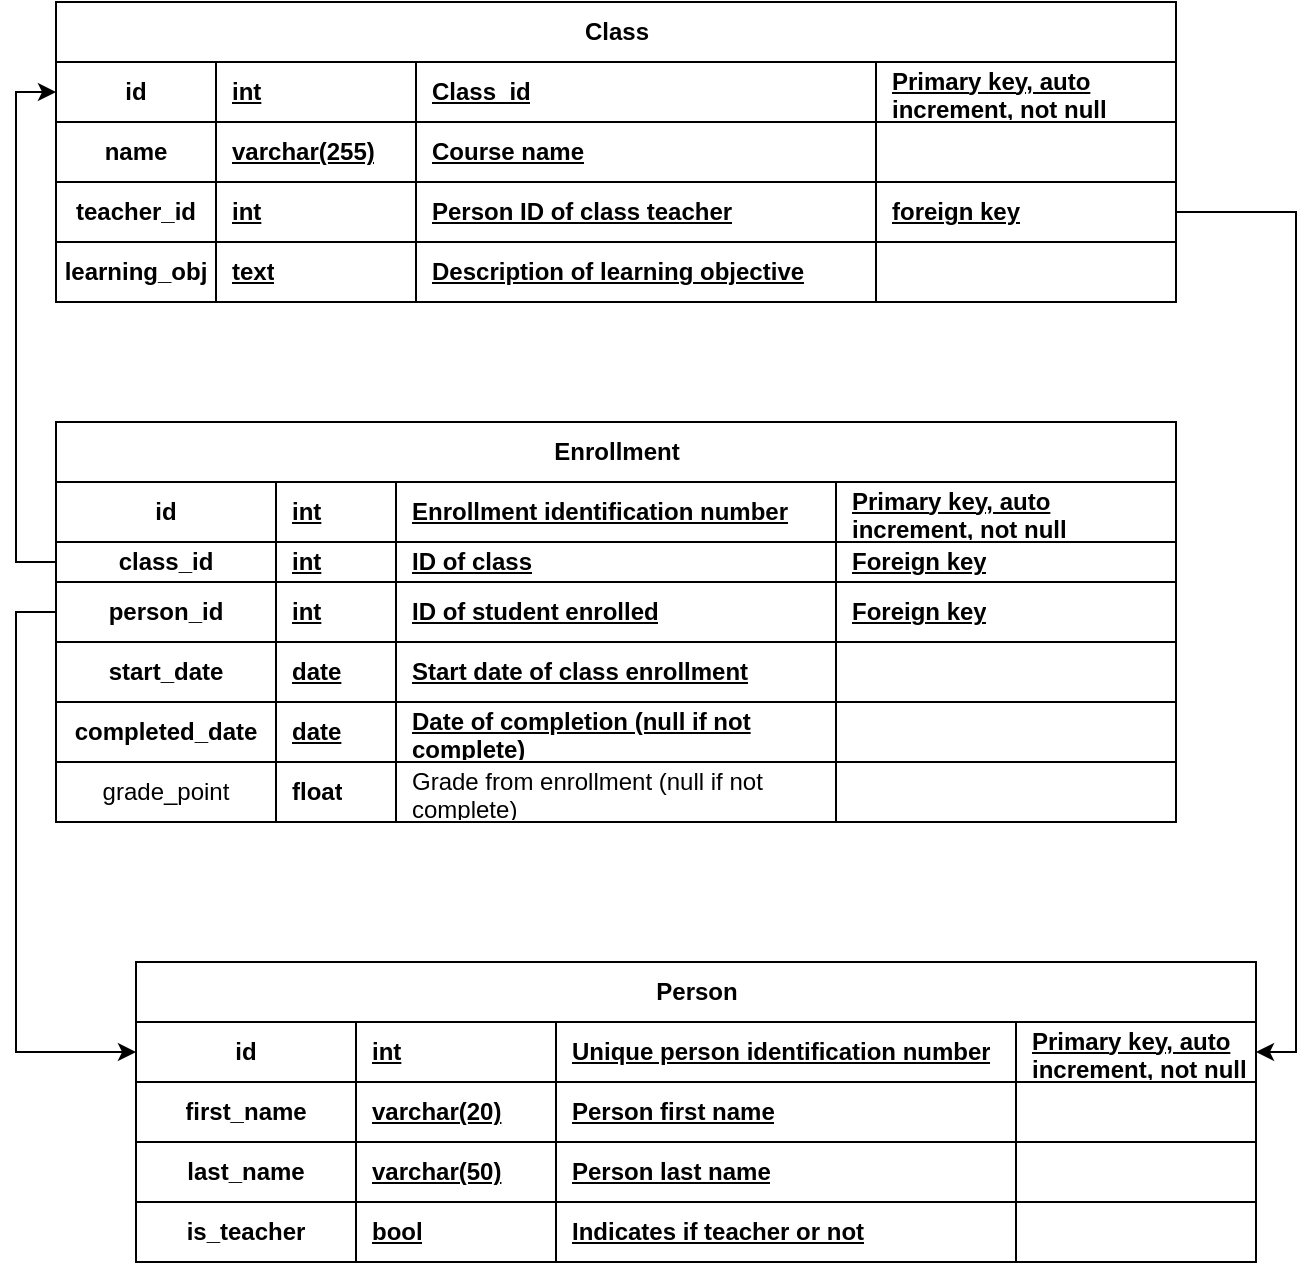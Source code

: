 <mxfile version="23.1.6" type="github">
  <diagram name="Page-1" id="agT5lnZlZGCf03avnsLv">
    <mxGraphModel dx="1196" dy="887" grid="1" gridSize="10" guides="1" tooltips="1" connect="1" arrows="1" fold="1" page="1" pageScale="1" pageWidth="850" pageHeight="1100" math="0" shadow="0">
      <root>
        <mxCell id="0" />
        <mxCell id="1" parent="0" />
        <mxCell id="VrxfjHSECOV5ghHh9eAR-52" value="Class" style="shape=table;startSize=30;container=1;collapsible=1;childLayout=tableLayout;fixedRows=1;rowLines=0;fontStyle=1;align=center;resizeLast=1;html=1;" parent="1" vertex="1">
          <mxGeometry x="40" y="180" width="560" height="150" as="geometry" />
        </mxCell>
        <mxCell id="VrxfjHSECOV5ghHh9eAR-88" style="shape=tableRow;horizontal=0;startSize=0;swimlaneHead=0;swimlaneBody=0;fillColor=none;collapsible=0;dropTarget=0;points=[[0,0.5],[1,0.5]];portConstraint=eastwest;top=0;left=0;right=0;bottom=1;" parent="VrxfjHSECOV5ghHh9eAR-52" vertex="1">
          <mxGeometry y="30" width="560" height="30" as="geometry" />
        </mxCell>
        <mxCell id="VrxfjHSECOV5ghHh9eAR-89" value="id" style="shape=partialRectangle;connectable=0;fillColor=none;top=0;left=0;bottom=0;right=0;fontStyle=1;overflow=hidden;whiteSpace=wrap;html=1;" parent="VrxfjHSECOV5ghHh9eAR-88" vertex="1">
          <mxGeometry width="80" height="30" as="geometry">
            <mxRectangle width="80" height="30" as="alternateBounds" />
          </mxGeometry>
        </mxCell>
        <mxCell id="VrxfjHSECOV5ghHh9eAR-90" value="int" style="shape=partialRectangle;connectable=0;fillColor=none;top=0;left=0;bottom=0;right=0;align=left;spacingLeft=6;fontStyle=5;overflow=hidden;whiteSpace=wrap;html=1;" parent="VrxfjHSECOV5ghHh9eAR-88" vertex="1">
          <mxGeometry x="80" width="100" height="30" as="geometry">
            <mxRectangle width="100" height="30" as="alternateBounds" />
          </mxGeometry>
        </mxCell>
        <mxCell id="VrxfjHSECOV5ghHh9eAR-91" value="Class_id" style="shape=partialRectangle;connectable=0;fillColor=none;top=0;left=0;bottom=0;right=0;align=left;spacingLeft=6;fontStyle=5;overflow=hidden;whiteSpace=wrap;html=1;" parent="VrxfjHSECOV5ghHh9eAR-88" vertex="1">
          <mxGeometry x="180" width="230.0" height="30" as="geometry">
            <mxRectangle width="230.0" height="30" as="alternateBounds" />
          </mxGeometry>
        </mxCell>
        <mxCell id="VrxfjHSECOV5ghHh9eAR-92" value="Primary key, auto increment, not null" style="shape=partialRectangle;connectable=0;fillColor=none;top=0;left=0;bottom=0;right=0;align=left;spacingLeft=6;fontStyle=5;overflow=hidden;whiteSpace=wrap;html=1;" parent="VrxfjHSECOV5ghHh9eAR-88" vertex="1">
          <mxGeometry x="410.0" width="150.0" height="30" as="geometry">
            <mxRectangle width="150.0" height="30" as="alternateBounds" />
          </mxGeometry>
        </mxCell>
        <mxCell id="VrxfjHSECOV5ghHh9eAR-83" style="shape=tableRow;horizontal=0;startSize=0;swimlaneHead=0;swimlaneBody=0;fillColor=none;collapsible=0;dropTarget=0;points=[[0,0.5],[1,0.5]];portConstraint=eastwest;top=0;left=0;right=0;bottom=1;" parent="VrxfjHSECOV5ghHh9eAR-52" vertex="1">
          <mxGeometry y="60" width="560" height="30" as="geometry" />
        </mxCell>
        <mxCell id="VrxfjHSECOV5ghHh9eAR-84" value="name" style="shape=partialRectangle;connectable=0;fillColor=none;top=0;left=0;bottom=0;right=0;fontStyle=1;overflow=hidden;whiteSpace=wrap;html=1;" parent="VrxfjHSECOV5ghHh9eAR-83" vertex="1">
          <mxGeometry width="80" height="30" as="geometry">
            <mxRectangle width="80" height="30" as="alternateBounds" />
          </mxGeometry>
        </mxCell>
        <mxCell id="VrxfjHSECOV5ghHh9eAR-85" value="varchar(255)" style="shape=partialRectangle;connectable=0;fillColor=none;top=0;left=0;bottom=0;right=0;align=left;spacingLeft=6;fontStyle=5;overflow=hidden;whiteSpace=wrap;html=1;" parent="VrxfjHSECOV5ghHh9eAR-83" vertex="1">
          <mxGeometry x="80" width="100" height="30" as="geometry">
            <mxRectangle width="100" height="30" as="alternateBounds" />
          </mxGeometry>
        </mxCell>
        <mxCell id="VrxfjHSECOV5ghHh9eAR-86" value="Course name" style="shape=partialRectangle;connectable=0;fillColor=none;top=0;left=0;bottom=0;right=0;align=left;spacingLeft=6;fontStyle=5;overflow=hidden;whiteSpace=wrap;html=1;" parent="VrxfjHSECOV5ghHh9eAR-83" vertex="1">
          <mxGeometry x="180" width="230.0" height="30" as="geometry">
            <mxRectangle width="230.0" height="30" as="alternateBounds" />
          </mxGeometry>
        </mxCell>
        <mxCell id="VrxfjHSECOV5ghHh9eAR-87" style="shape=partialRectangle;connectable=0;fillColor=none;top=0;left=0;bottom=0;right=0;align=left;spacingLeft=6;fontStyle=5;overflow=hidden;whiteSpace=wrap;html=1;" parent="VrxfjHSECOV5ghHh9eAR-83" vertex="1">
          <mxGeometry x="410.0" width="150.0" height="30" as="geometry">
            <mxRectangle width="150.0" height="30" as="alternateBounds" />
          </mxGeometry>
        </mxCell>
        <mxCell id="VrxfjHSECOV5ghHh9eAR-78" style="shape=tableRow;horizontal=0;startSize=0;swimlaneHead=0;swimlaneBody=0;fillColor=none;collapsible=0;dropTarget=0;points=[[0,0.5],[1,0.5]];portConstraint=eastwest;top=0;left=0;right=0;bottom=1;" parent="VrxfjHSECOV5ghHh9eAR-52" vertex="1">
          <mxGeometry y="90" width="560" height="30" as="geometry" />
        </mxCell>
        <mxCell id="VrxfjHSECOV5ghHh9eAR-79" value="teacher_id" style="shape=partialRectangle;connectable=0;fillColor=none;top=0;left=0;bottom=0;right=0;fontStyle=1;overflow=hidden;whiteSpace=wrap;html=1;" parent="VrxfjHSECOV5ghHh9eAR-78" vertex="1">
          <mxGeometry width="80" height="30" as="geometry">
            <mxRectangle width="80" height="30" as="alternateBounds" />
          </mxGeometry>
        </mxCell>
        <mxCell id="VrxfjHSECOV5ghHh9eAR-80" value="int" style="shape=partialRectangle;connectable=0;fillColor=none;top=0;left=0;bottom=0;right=0;align=left;spacingLeft=6;fontStyle=5;overflow=hidden;whiteSpace=wrap;html=1;" parent="VrxfjHSECOV5ghHh9eAR-78" vertex="1">
          <mxGeometry x="80" width="100" height="30" as="geometry">
            <mxRectangle width="100" height="30" as="alternateBounds" />
          </mxGeometry>
        </mxCell>
        <mxCell id="VrxfjHSECOV5ghHh9eAR-81" value="Person ID of class teacher" style="shape=partialRectangle;connectable=0;fillColor=none;top=0;left=0;bottom=0;right=0;align=left;spacingLeft=6;fontStyle=5;overflow=hidden;whiteSpace=wrap;html=1;" parent="VrxfjHSECOV5ghHh9eAR-78" vertex="1">
          <mxGeometry x="180" width="230.0" height="30" as="geometry">
            <mxRectangle width="230.0" height="30" as="alternateBounds" />
          </mxGeometry>
        </mxCell>
        <mxCell id="VrxfjHSECOV5ghHh9eAR-82" value="foreign key" style="shape=partialRectangle;connectable=0;fillColor=none;top=0;left=0;bottom=0;right=0;align=left;spacingLeft=6;fontStyle=5;overflow=hidden;whiteSpace=wrap;html=1;" parent="VrxfjHSECOV5ghHh9eAR-78" vertex="1">
          <mxGeometry x="410.0" width="150.0" height="30" as="geometry">
            <mxRectangle width="150.0" height="30" as="alternateBounds" />
          </mxGeometry>
        </mxCell>
        <mxCell id="VrxfjHSECOV5ghHh9eAR-73" style="shape=tableRow;horizontal=0;startSize=0;swimlaneHead=0;swimlaneBody=0;fillColor=none;collapsible=0;dropTarget=0;points=[[0,0.5],[1,0.5]];portConstraint=eastwest;top=0;left=0;right=0;bottom=1;" parent="VrxfjHSECOV5ghHh9eAR-52" vertex="1">
          <mxGeometry y="120" width="560" height="30" as="geometry" />
        </mxCell>
        <mxCell id="VrxfjHSECOV5ghHh9eAR-74" value="learning_obj" style="shape=partialRectangle;connectable=0;fillColor=none;top=0;left=0;bottom=0;right=0;fontStyle=1;overflow=hidden;whiteSpace=wrap;html=1;" parent="VrxfjHSECOV5ghHh9eAR-73" vertex="1">
          <mxGeometry width="80" height="30" as="geometry">
            <mxRectangle width="80" height="30" as="alternateBounds" />
          </mxGeometry>
        </mxCell>
        <mxCell id="VrxfjHSECOV5ghHh9eAR-75" value="text" style="shape=partialRectangle;connectable=0;fillColor=none;top=0;left=0;bottom=0;right=0;align=left;spacingLeft=6;fontStyle=5;overflow=hidden;whiteSpace=wrap;html=1;" parent="VrxfjHSECOV5ghHh9eAR-73" vertex="1">
          <mxGeometry x="80" width="100" height="30" as="geometry">
            <mxRectangle width="100" height="30" as="alternateBounds" />
          </mxGeometry>
        </mxCell>
        <mxCell id="VrxfjHSECOV5ghHh9eAR-76" value="Description of learning objective" style="shape=partialRectangle;connectable=0;fillColor=none;top=0;left=0;bottom=0;right=0;align=left;spacingLeft=6;fontStyle=5;overflow=hidden;whiteSpace=wrap;html=1;" parent="VrxfjHSECOV5ghHh9eAR-73" vertex="1">
          <mxGeometry x="180" width="230.0" height="30" as="geometry">
            <mxRectangle width="230.0" height="30" as="alternateBounds" />
          </mxGeometry>
        </mxCell>
        <mxCell id="VrxfjHSECOV5ghHh9eAR-77" style="shape=partialRectangle;connectable=0;fillColor=none;top=0;left=0;bottom=0;right=0;align=left;spacingLeft=6;fontStyle=5;overflow=hidden;whiteSpace=wrap;html=1;" parent="VrxfjHSECOV5ghHh9eAR-73" vertex="1">
          <mxGeometry x="410.0" width="150.0" height="30" as="geometry">
            <mxRectangle width="150.0" height="30" as="alternateBounds" />
          </mxGeometry>
        </mxCell>
        <mxCell id="VrxfjHSECOV5ghHh9eAR-93" value="Enrollment" style="shape=table;startSize=30;container=1;collapsible=1;childLayout=tableLayout;fixedRows=1;rowLines=0;fontStyle=1;align=center;resizeLast=1;html=1;" parent="1" vertex="1">
          <mxGeometry x="40" y="390" width="560" height="200" as="geometry" />
        </mxCell>
        <mxCell id="VrxfjHSECOV5ghHh9eAR-94" style="shape=tableRow;horizontal=0;startSize=0;swimlaneHead=0;swimlaneBody=0;fillColor=none;collapsible=0;dropTarget=0;points=[[0,0.5],[1,0.5]];portConstraint=eastwest;top=0;left=0;right=0;bottom=1;" parent="VrxfjHSECOV5ghHh9eAR-93" vertex="1">
          <mxGeometry y="30" width="560" height="30" as="geometry" />
        </mxCell>
        <mxCell id="VrxfjHSECOV5ghHh9eAR-95" value="id" style="shape=partialRectangle;connectable=0;fillColor=none;top=0;left=0;bottom=0;right=0;fontStyle=1;overflow=hidden;whiteSpace=wrap;html=1;" parent="VrxfjHSECOV5ghHh9eAR-94" vertex="1">
          <mxGeometry width="110.0" height="30" as="geometry">
            <mxRectangle width="110.0" height="30" as="alternateBounds" />
          </mxGeometry>
        </mxCell>
        <mxCell id="VrxfjHSECOV5ghHh9eAR-96" value="int" style="shape=partialRectangle;connectable=0;fillColor=none;top=0;left=0;bottom=0;right=0;align=left;spacingLeft=6;fontStyle=5;overflow=hidden;whiteSpace=wrap;html=1;" parent="VrxfjHSECOV5ghHh9eAR-94" vertex="1">
          <mxGeometry x="110.0" width="60.0" height="30" as="geometry">
            <mxRectangle width="60.0" height="30" as="alternateBounds" />
          </mxGeometry>
        </mxCell>
        <mxCell id="VrxfjHSECOV5ghHh9eAR-97" value="Enrollment identification number" style="shape=partialRectangle;connectable=0;fillColor=none;top=0;left=0;bottom=0;right=0;align=left;spacingLeft=6;fontStyle=5;overflow=hidden;whiteSpace=wrap;html=1;" parent="VrxfjHSECOV5ghHh9eAR-94" vertex="1">
          <mxGeometry x="170.0" width="220.0" height="30" as="geometry">
            <mxRectangle width="220.0" height="30" as="alternateBounds" />
          </mxGeometry>
        </mxCell>
        <mxCell id="VrxfjHSECOV5ghHh9eAR-98" value="Primary key, auto increment, not null" style="shape=partialRectangle;connectable=0;fillColor=none;top=0;left=0;bottom=0;right=0;align=left;spacingLeft=6;fontStyle=5;overflow=hidden;whiteSpace=wrap;html=1;" parent="VrxfjHSECOV5ghHh9eAR-94" vertex="1">
          <mxGeometry x="390.0" width="170.0" height="30" as="geometry">
            <mxRectangle width="170.0" height="30" as="alternateBounds" />
          </mxGeometry>
        </mxCell>
        <mxCell id="VrxfjHSECOV5ghHh9eAR-99" style="shape=tableRow;horizontal=0;startSize=0;swimlaneHead=0;swimlaneBody=0;fillColor=none;collapsible=0;dropTarget=0;points=[[0,0.5],[1,0.5]];portConstraint=eastwest;top=0;left=0;right=0;bottom=1;" parent="VrxfjHSECOV5ghHh9eAR-93" vertex="1">
          <mxGeometry y="60" width="560" height="20" as="geometry" />
        </mxCell>
        <mxCell id="VrxfjHSECOV5ghHh9eAR-100" value="class_id" style="shape=partialRectangle;connectable=0;fillColor=none;top=0;left=0;bottom=0;right=0;fontStyle=1;overflow=hidden;whiteSpace=wrap;html=1;" parent="VrxfjHSECOV5ghHh9eAR-99" vertex="1">
          <mxGeometry width="110.0" height="20" as="geometry">
            <mxRectangle width="110.0" height="20" as="alternateBounds" />
          </mxGeometry>
        </mxCell>
        <mxCell id="VrxfjHSECOV5ghHh9eAR-101" value="int" style="shape=partialRectangle;connectable=0;fillColor=none;top=0;left=0;bottom=0;right=0;align=left;spacingLeft=6;fontStyle=5;overflow=hidden;whiteSpace=wrap;html=1;" parent="VrxfjHSECOV5ghHh9eAR-99" vertex="1">
          <mxGeometry x="110.0" width="60.0" height="20" as="geometry">
            <mxRectangle width="60.0" height="20" as="alternateBounds" />
          </mxGeometry>
        </mxCell>
        <mxCell id="VrxfjHSECOV5ghHh9eAR-102" value="ID of class" style="shape=partialRectangle;connectable=0;fillColor=none;top=0;left=0;bottom=0;right=0;align=left;spacingLeft=6;fontStyle=5;overflow=hidden;whiteSpace=wrap;html=1;" parent="VrxfjHSECOV5ghHh9eAR-99" vertex="1">
          <mxGeometry x="170.0" width="220.0" height="20" as="geometry">
            <mxRectangle width="220.0" height="20" as="alternateBounds" />
          </mxGeometry>
        </mxCell>
        <mxCell id="VrxfjHSECOV5ghHh9eAR-103" value="Foreign key" style="shape=partialRectangle;connectable=0;fillColor=none;top=0;left=0;bottom=0;right=0;align=left;spacingLeft=6;fontStyle=5;overflow=hidden;whiteSpace=wrap;html=1;" parent="VrxfjHSECOV5ghHh9eAR-99" vertex="1">
          <mxGeometry x="390.0" width="170.0" height="20" as="geometry">
            <mxRectangle width="170.0" height="20" as="alternateBounds" />
          </mxGeometry>
        </mxCell>
        <mxCell id="VrxfjHSECOV5ghHh9eAR-104" style="shape=tableRow;horizontal=0;startSize=0;swimlaneHead=0;swimlaneBody=0;fillColor=none;collapsible=0;dropTarget=0;points=[[0,0.5],[1,0.5]];portConstraint=eastwest;top=0;left=0;right=0;bottom=1;" parent="VrxfjHSECOV5ghHh9eAR-93" vertex="1">
          <mxGeometry y="80" width="560" height="30" as="geometry" />
        </mxCell>
        <mxCell id="VrxfjHSECOV5ghHh9eAR-105" value="person_id" style="shape=partialRectangle;connectable=0;fillColor=none;top=0;left=0;bottom=0;right=0;fontStyle=1;overflow=hidden;whiteSpace=wrap;html=1;" parent="VrxfjHSECOV5ghHh9eAR-104" vertex="1">
          <mxGeometry width="110.0" height="30" as="geometry">
            <mxRectangle width="110.0" height="30" as="alternateBounds" />
          </mxGeometry>
        </mxCell>
        <mxCell id="VrxfjHSECOV5ghHh9eAR-106" value="int" style="shape=partialRectangle;connectable=0;fillColor=none;top=0;left=0;bottom=0;right=0;align=left;spacingLeft=6;fontStyle=5;overflow=hidden;whiteSpace=wrap;html=1;" parent="VrxfjHSECOV5ghHh9eAR-104" vertex="1">
          <mxGeometry x="110.0" width="60.0" height="30" as="geometry">
            <mxRectangle width="60.0" height="30" as="alternateBounds" />
          </mxGeometry>
        </mxCell>
        <mxCell id="VrxfjHSECOV5ghHh9eAR-107" value="ID of student enrolled" style="shape=partialRectangle;connectable=0;fillColor=none;top=0;left=0;bottom=0;right=0;align=left;spacingLeft=6;fontStyle=5;overflow=hidden;whiteSpace=wrap;html=1;" parent="VrxfjHSECOV5ghHh9eAR-104" vertex="1">
          <mxGeometry x="170.0" width="220.0" height="30" as="geometry">
            <mxRectangle width="220.0" height="30" as="alternateBounds" />
          </mxGeometry>
        </mxCell>
        <mxCell id="VrxfjHSECOV5ghHh9eAR-108" value="Foreign key" style="shape=partialRectangle;connectable=0;fillColor=none;top=0;left=0;bottom=0;right=0;align=left;spacingLeft=6;fontStyle=5;overflow=hidden;whiteSpace=wrap;html=1;" parent="VrxfjHSECOV5ghHh9eAR-104" vertex="1">
          <mxGeometry x="390.0" width="170.0" height="30" as="geometry">
            <mxRectangle width="170.0" height="30" as="alternateBounds" />
          </mxGeometry>
        </mxCell>
        <mxCell id="VrxfjHSECOV5ghHh9eAR-109" style="shape=tableRow;horizontal=0;startSize=0;swimlaneHead=0;swimlaneBody=0;fillColor=none;collapsible=0;dropTarget=0;points=[[0,0.5],[1,0.5]];portConstraint=eastwest;top=0;left=0;right=0;bottom=1;" parent="VrxfjHSECOV5ghHh9eAR-93" vertex="1">
          <mxGeometry y="110" width="560" height="30" as="geometry" />
        </mxCell>
        <mxCell id="VrxfjHSECOV5ghHh9eAR-110" value="start_date" style="shape=partialRectangle;connectable=0;fillColor=none;top=0;left=0;bottom=0;right=0;fontStyle=1;overflow=hidden;whiteSpace=wrap;html=1;" parent="VrxfjHSECOV5ghHh9eAR-109" vertex="1">
          <mxGeometry width="110.0" height="30" as="geometry">
            <mxRectangle width="110.0" height="30" as="alternateBounds" />
          </mxGeometry>
        </mxCell>
        <mxCell id="VrxfjHSECOV5ghHh9eAR-111" value="date" style="shape=partialRectangle;connectable=0;fillColor=none;top=0;left=0;bottom=0;right=0;align=left;spacingLeft=6;fontStyle=5;overflow=hidden;whiteSpace=wrap;html=1;" parent="VrxfjHSECOV5ghHh9eAR-109" vertex="1">
          <mxGeometry x="110.0" width="60.0" height="30" as="geometry">
            <mxRectangle width="60.0" height="30" as="alternateBounds" />
          </mxGeometry>
        </mxCell>
        <mxCell id="VrxfjHSECOV5ghHh9eAR-112" value="Start date of class enrollment" style="shape=partialRectangle;connectable=0;fillColor=none;top=0;left=0;bottom=0;right=0;align=left;spacingLeft=6;fontStyle=5;overflow=hidden;whiteSpace=wrap;html=1;" parent="VrxfjHSECOV5ghHh9eAR-109" vertex="1">
          <mxGeometry x="170.0" width="220.0" height="30" as="geometry">
            <mxRectangle width="220.0" height="30" as="alternateBounds" />
          </mxGeometry>
        </mxCell>
        <mxCell id="VrxfjHSECOV5ghHh9eAR-113" style="shape=partialRectangle;connectable=0;fillColor=none;top=0;left=0;bottom=0;right=0;align=left;spacingLeft=6;fontStyle=5;overflow=hidden;whiteSpace=wrap;html=1;" parent="VrxfjHSECOV5ghHh9eAR-109" vertex="1">
          <mxGeometry x="390.0" width="170.0" height="30" as="geometry">
            <mxRectangle width="170.0" height="30" as="alternateBounds" />
          </mxGeometry>
        </mxCell>
        <mxCell id="VrxfjHSECOV5ghHh9eAR-114" value="" style="shape=tableRow;horizontal=0;startSize=0;swimlaneHead=0;swimlaneBody=0;fillColor=none;collapsible=0;dropTarget=0;points=[[0,0.5],[1,0.5]];portConstraint=eastwest;top=0;left=0;right=0;bottom=1;" parent="VrxfjHSECOV5ghHh9eAR-93" vertex="1">
          <mxGeometry y="140" width="560" height="30" as="geometry" />
        </mxCell>
        <mxCell id="VrxfjHSECOV5ghHh9eAR-115" value="completed_date" style="shape=partialRectangle;connectable=0;fillColor=none;top=0;left=0;bottom=0;right=0;fontStyle=1;overflow=hidden;whiteSpace=wrap;html=1;" parent="VrxfjHSECOV5ghHh9eAR-114" vertex="1">
          <mxGeometry width="110.0" height="30" as="geometry">
            <mxRectangle width="110.0" height="30" as="alternateBounds" />
          </mxGeometry>
        </mxCell>
        <mxCell id="VrxfjHSECOV5ghHh9eAR-116" value="date" style="shape=partialRectangle;connectable=0;fillColor=none;top=0;left=0;bottom=0;right=0;align=left;spacingLeft=6;fontStyle=5;overflow=hidden;whiteSpace=wrap;html=1;" parent="VrxfjHSECOV5ghHh9eAR-114" vertex="1">
          <mxGeometry x="110.0" width="60.0" height="30" as="geometry">
            <mxRectangle width="60.0" height="30" as="alternateBounds" />
          </mxGeometry>
        </mxCell>
        <mxCell id="VrxfjHSECOV5ghHh9eAR-117" value="Date of completion (null if not complete)" style="shape=partialRectangle;connectable=0;fillColor=none;top=0;left=0;bottom=0;right=0;align=left;spacingLeft=6;fontStyle=5;overflow=hidden;whiteSpace=wrap;html=1;" parent="VrxfjHSECOV5ghHh9eAR-114" vertex="1">
          <mxGeometry x="170.0" width="220.0" height="30" as="geometry">
            <mxRectangle width="220.0" height="30" as="alternateBounds" />
          </mxGeometry>
        </mxCell>
        <mxCell id="VrxfjHSECOV5ghHh9eAR-118" style="shape=partialRectangle;connectable=0;fillColor=none;top=0;left=0;bottom=0;right=0;align=left;spacingLeft=6;fontStyle=5;overflow=hidden;whiteSpace=wrap;html=1;" parent="VrxfjHSECOV5ghHh9eAR-114" vertex="1">
          <mxGeometry x="390.0" width="170.0" height="30" as="geometry">
            <mxRectangle width="170.0" height="30" as="alternateBounds" />
          </mxGeometry>
        </mxCell>
        <mxCell id="VrxfjHSECOV5ghHh9eAR-119" value="" style="shape=tableRow;horizontal=0;startSize=0;swimlaneHead=0;swimlaneBody=0;fillColor=none;collapsible=0;dropTarget=0;points=[[0,0.5],[1,0.5]];portConstraint=eastwest;top=0;left=0;right=0;bottom=0;" parent="VrxfjHSECOV5ghHh9eAR-93" vertex="1">
          <mxGeometry y="170" width="560" height="30" as="geometry" />
        </mxCell>
        <mxCell id="VrxfjHSECOV5ghHh9eAR-120" value="grade_point" style="shape=partialRectangle;connectable=0;fillColor=none;top=0;left=0;bottom=0;right=0;editable=1;overflow=hidden;whiteSpace=wrap;html=1;" parent="VrxfjHSECOV5ghHh9eAR-119" vertex="1">
          <mxGeometry width="110.0" height="30" as="geometry">
            <mxRectangle width="110.0" height="30" as="alternateBounds" />
          </mxGeometry>
        </mxCell>
        <mxCell id="VrxfjHSECOV5ghHh9eAR-121" value="&lt;b&gt;float&lt;/b&gt;" style="shape=partialRectangle;connectable=0;fillColor=none;top=0;left=0;bottom=0;right=0;align=left;spacingLeft=6;overflow=hidden;whiteSpace=wrap;html=1;" parent="VrxfjHSECOV5ghHh9eAR-119" vertex="1">
          <mxGeometry x="110.0" width="60.0" height="30" as="geometry">
            <mxRectangle width="60.0" height="30" as="alternateBounds" />
          </mxGeometry>
        </mxCell>
        <mxCell id="VrxfjHSECOV5ghHh9eAR-122" value="Grade from enrollment (null if not complete)" style="shape=partialRectangle;connectable=0;fillColor=none;top=0;left=0;bottom=0;right=0;align=left;spacingLeft=6;overflow=hidden;whiteSpace=wrap;html=1;" parent="VrxfjHSECOV5ghHh9eAR-119" vertex="1">
          <mxGeometry x="170.0" width="220.0" height="30" as="geometry">
            <mxRectangle width="220.0" height="30" as="alternateBounds" />
          </mxGeometry>
        </mxCell>
        <mxCell id="VrxfjHSECOV5ghHh9eAR-123" style="shape=partialRectangle;connectable=0;fillColor=none;top=0;left=0;bottom=0;right=0;align=left;spacingLeft=6;overflow=hidden;whiteSpace=wrap;html=1;" parent="VrxfjHSECOV5ghHh9eAR-119" vertex="1">
          <mxGeometry x="390.0" width="170.0" height="30" as="geometry">
            <mxRectangle width="170.0" height="30" as="alternateBounds" />
          </mxGeometry>
        </mxCell>
        <mxCell id="VrxfjHSECOV5ghHh9eAR-124" value="Person" style="shape=table;startSize=30;container=1;collapsible=1;childLayout=tableLayout;fixedRows=1;rowLines=0;fontStyle=1;align=center;resizeLast=1;html=1;" parent="1" vertex="1">
          <mxGeometry x="80" y="660" width="560" height="150" as="geometry" />
        </mxCell>
        <mxCell id="VrxfjHSECOV5ghHh9eAR-125" style="shape=tableRow;horizontal=0;startSize=0;swimlaneHead=0;swimlaneBody=0;fillColor=none;collapsible=0;dropTarget=0;points=[[0,0.5],[1,0.5]];portConstraint=eastwest;top=0;left=0;right=0;bottom=1;" parent="VrxfjHSECOV5ghHh9eAR-124" vertex="1">
          <mxGeometry y="30" width="560" height="30" as="geometry" />
        </mxCell>
        <mxCell id="VrxfjHSECOV5ghHh9eAR-126" value="id" style="shape=partialRectangle;connectable=0;fillColor=none;top=0;left=0;bottom=0;right=0;fontStyle=1;overflow=hidden;whiteSpace=wrap;html=1;" parent="VrxfjHSECOV5ghHh9eAR-125" vertex="1">
          <mxGeometry width="110.0" height="30" as="geometry">
            <mxRectangle width="110.0" height="30" as="alternateBounds" />
          </mxGeometry>
        </mxCell>
        <mxCell id="VrxfjHSECOV5ghHh9eAR-127" value="int" style="shape=partialRectangle;connectable=0;fillColor=none;top=0;left=0;bottom=0;right=0;align=left;spacingLeft=6;fontStyle=5;overflow=hidden;whiteSpace=wrap;html=1;" parent="VrxfjHSECOV5ghHh9eAR-125" vertex="1">
          <mxGeometry x="110.0" width="100.0" height="30" as="geometry">
            <mxRectangle width="100.0" height="30" as="alternateBounds" />
          </mxGeometry>
        </mxCell>
        <mxCell id="VrxfjHSECOV5ghHh9eAR-128" value="Unique person identification number" style="shape=partialRectangle;connectable=0;fillColor=none;top=0;left=0;bottom=0;right=0;align=left;spacingLeft=6;fontStyle=5;overflow=hidden;whiteSpace=wrap;html=1;" parent="VrxfjHSECOV5ghHh9eAR-125" vertex="1">
          <mxGeometry x="210" width="230" height="30" as="geometry">
            <mxRectangle width="230" height="30" as="alternateBounds" />
          </mxGeometry>
        </mxCell>
        <mxCell id="VrxfjHSECOV5ghHh9eAR-129" value="Primary key, auto increment, not null" style="shape=partialRectangle;connectable=0;fillColor=none;top=0;left=0;bottom=0;right=0;align=left;spacingLeft=6;fontStyle=5;overflow=hidden;whiteSpace=wrap;html=1;" parent="VrxfjHSECOV5ghHh9eAR-125" vertex="1">
          <mxGeometry x="440" width="120" height="30" as="geometry">
            <mxRectangle width="120" height="30" as="alternateBounds" />
          </mxGeometry>
        </mxCell>
        <mxCell id="VrxfjHSECOV5ghHh9eAR-130" style="shape=tableRow;horizontal=0;startSize=0;swimlaneHead=0;swimlaneBody=0;fillColor=none;collapsible=0;dropTarget=0;points=[[0,0.5],[1,0.5]];portConstraint=eastwest;top=0;left=0;right=0;bottom=1;" parent="VrxfjHSECOV5ghHh9eAR-124" vertex="1">
          <mxGeometry y="60" width="560" height="30" as="geometry" />
        </mxCell>
        <mxCell id="VrxfjHSECOV5ghHh9eAR-131" value="first_name" style="shape=partialRectangle;connectable=0;fillColor=none;top=0;left=0;bottom=0;right=0;fontStyle=1;overflow=hidden;whiteSpace=wrap;html=1;" parent="VrxfjHSECOV5ghHh9eAR-130" vertex="1">
          <mxGeometry width="110.0" height="30" as="geometry">
            <mxRectangle width="110.0" height="30" as="alternateBounds" />
          </mxGeometry>
        </mxCell>
        <mxCell id="VrxfjHSECOV5ghHh9eAR-132" value="varchar(20)" style="shape=partialRectangle;connectable=0;fillColor=none;top=0;left=0;bottom=0;right=0;align=left;spacingLeft=6;fontStyle=5;overflow=hidden;whiteSpace=wrap;html=1;" parent="VrxfjHSECOV5ghHh9eAR-130" vertex="1">
          <mxGeometry x="110.0" width="100.0" height="30" as="geometry">
            <mxRectangle width="100.0" height="30" as="alternateBounds" />
          </mxGeometry>
        </mxCell>
        <mxCell id="VrxfjHSECOV5ghHh9eAR-133" value="Person first name" style="shape=partialRectangle;connectable=0;fillColor=none;top=0;left=0;bottom=0;right=0;align=left;spacingLeft=6;fontStyle=5;overflow=hidden;whiteSpace=wrap;html=1;" parent="VrxfjHSECOV5ghHh9eAR-130" vertex="1">
          <mxGeometry x="210" width="230" height="30" as="geometry">
            <mxRectangle width="230" height="30" as="alternateBounds" />
          </mxGeometry>
        </mxCell>
        <mxCell id="VrxfjHSECOV5ghHh9eAR-134" style="shape=partialRectangle;connectable=0;fillColor=none;top=0;left=0;bottom=0;right=0;align=left;spacingLeft=6;fontStyle=5;overflow=hidden;whiteSpace=wrap;html=1;" parent="VrxfjHSECOV5ghHh9eAR-130" vertex="1">
          <mxGeometry x="440" width="120" height="30" as="geometry">
            <mxRectangle width="120" height="30" as="alternateBounds" />
          </mxGeometry>
        </mxCell>
        <mxCell id="VrxfjHSECOV5ghHh9eAR-135" style="shape=tableRow;horizontal=0;startSize=0;swimlaneHead=0;swimlaneBody=0;fillColor=none;collapsible=0;dropTarget=0;points=[[0,0.5],[1,0.5]];portConstraint=eastwest;top=0;left=0;right=0;bottom=1;" parent="VrxfjHSECOV5ghHh9eAR-124" vertex="1">
          <mxGeometry y="90" width="560" height="30" as="geometry" />
        </mxCell>
        <mxCell id="VrxfjHSECOV5ghHh9eAR-136" value="last_name" style="shape=partialRectangle;connectable=0;fillColor=none;top=0;left=0;bottom=0;right=0;fontStyle=1;overflow=hidden;whiteSpace=wrap;html=1;" parent="VrxfjHSECOV5ghHh9eAR-135" vertex="1">
          <mxGeometry width="110.0" height="30" as="geometry">
            <mxRectangle width="110.0" height="30" as="alternateBounds" />
          </mxGeometry>
        </mxCell>
        <mxCell id="VrxfjHSECOV5ghHh9eAR-137" value="varchar(50)" style="shape=partialRectangle;connectable=0;fillColor=none;top=0;left=0;bottom=0;right=0;align=left;spacingLeft=6;fontStyle=5;overflow=hidden;whiteSpace=wrap;html=1;" parent="VrxfjHSECOV5ghHh9eAR-135" vertex="1">
          <mxGeometry x="110.0" width="100.0" height="30" as="geometry">
            <mxRectangle width="100.0" height="30" as="alternateBounds" />
          </mxGeometry>
        </mxCell>
        <mxCell id="VrxfjHSECOV5ghHh9eAR-138" value="Person last name" style="shape=partialRectangle;connectable=0;fillColor=none;top=0;left=0;bottom=0;right=0;align=left;spacingLeft=6;fontStyle=5;overflow=hidden;whiteSpace=wrap;html=1;" parent="VrxfjHSECOV5ghHh9eAR-135" vertex="1">
          <mxGeometry x="210" width="230" height="30" as="geometry">
            <mxRectangle width="230" height="30" as="alternateBounds" />
          </mxGeometry>
        </mxCell>
        <mxCell id="VrxfjHSECOV5ghHh9eAR-139" style="shape=partialRectangle;connectable=0;fillColor=none;top=0;left=0;bottom=0;right=0;align=left;spacingLeft=6;fontStyle=5;overflow=hidden;whiteSpace=wrap;html=1;" parent="VrxfjHSECOV5ghHh9eAR-135" vertex="1">
          <mxGeometry x="440" width="120" height="30" as="geometry">
            <mxRectangle width="120" height="30" as="alternateBounds" />
          </mxGeometry>
        </mxCell>
        <mxCell id="VrxfjHSECOV5ghHh9eAR-145" value="" style="shape=tableRow;horizontal=0;startSize=0;swimlaneHead=0;swimlaneBody=0;fillColor=none;collapsible=0;dropTarget=0;points=[[0,0.5],[1,0.5]];portConstraint=eastwest;top=0;left=0;right=0;bottom=1;" parent="VrxfjHSECOV5ghHh9eAR-124" vertex="1">
          <mxGeometry y="120" width="560" height="30" as="geometry" />
        </mxCell>
        <mxCell id="VrxfjHSECOV5ghHh9eAR-146" value="is_teacher" style="shape=partialRectangle;connectable=0;fillColor=none;top=0;left=0;bottom=0;right=0;fontStyle=1;overflow=hidden;whiteSpace=wrap;html=1;" parent="VrxfjHSECOV5ghHh9eAR-145" vertex="1">
          <mxGeometry width="110.0" height="30" as="geometry">
            <mxRectangle width="110.0" height="30" as="alternateBounds" />
          </mxGeometry>
        </mxCell>
        <mxCell id="VrxfjHSECOV5ghHh9eAR-147" value="bool" style="shape=partialRectangle;connectable=0;fillColor=none;top=0;left=0;bottom=0;right=0;align=left;spacingLeft=6;fontStyle=5;overflow=hidden;whiteSpace=wrap;html=1;" parent="VrxfjHSECOV5ghHh9eAR-145" vertex="1">
          <mxGeometry x="110.0" width="100.0" height="30" as="geometry">
            <mxRectangle width="100.0" height="30" as="alternateBounds" />
          </mxGeometry>
        </mxCell>
        <mxCell id="VrxfjHSECOV5ghHh9eAR-148" value="Indicates if teacher or not" style="shape=partialRectangle;connectable=0;fillColor=none;top=0;left=0;bottom=0;right=0;align=left;spacingLeft=6;fontStyle=5;overflow=hidden;whiteSpace=wrap;html=1;" parent="VrxfjHSECOV5ghHh9eAR-145" vertex="1">
          <mxGeometry x="210" width="230" height="30" as="geometry">
            <mxRectangle width="230" height="30" as="alternateBounds" />
          </mxGeometry>
        </mxCell>
        <mxCell id="VrxfjHSECOV5ghHh9eAR-149" style="shape=partialRectangle;connectable=0;fillColor=none;top=0;left=0;bottom=0;right=0;align=left;spacingLeft=6;fontStyle=5;overflow=hidden;whiteSpace=wrap;html=1;" parent="VrxfjHSECOV5ghHh9eAR-145" vertex="1">
          <mxGeometry x="440" width="120" height="30" as="geometry">
            <mxRectangle width="120" height="30" as="alternateBounds" />
          </mxGeometry>
        </mxCell>
        <mxCell id="VrxfjHSECOV5ghHh9eAR-155" style="edgeStyle=orthogonalEdgeStyle;rounded=0;orthogonalLoop=1;jettySize=auto;html=1;exitX=0;exitY=0.5;exitDx=0;exitDy=0;entryX=0;entryY=0.5;entryDx=0;entryDy=0;" parent="1" source="VrxfjHSECOV5ghHh9eAR-104" target="VrxfjHSECOV5ghHh9eAR-125" edge="1">
          <mxGeometry relative="1" as="geometry" />
        </mxCell>
        <mxCell id="VrxfjHSECOV5ghHh9eAR-158" style="edgeStyle=orthogonalEdgeStyle;rounded=0;orthogonalLoop=1;jettySize=auto;html=1;exitX=0;exitY=0.5;exitDx=0;exitDy=0;entryX=0;entryY=0.5;entryDx=0;entryDy=0;" parent="1" source="VrxfjHSECOV5ghHh9eAR-99" target="VrxfjHSECOV5ghHh9eAR-88" edge="1">
          <mxGeometry relative="1" as="geometry" />
        </mxCell>
        <mxCell id="VrxfjHSECOV5ghHh9eAR-159" style="edgeStyle=orthogonalEdgeStyle;rounded=0;orthogonalLoop=1;jettySize=auto;html=1;entryX=1;entryY=0.5;entryDx=0;entryDy=0;" parent="1" source="VrxfjHSECOV5ghHh9eAR-78" target="VrxfjHSECOV5ghHh9eAR-125" edge="1">
          <mxGeometry relative="1" as="geometry" />
        </mxCell>
      </root>
    </mxGraphModel>
  </diagram>
</mxfile>
